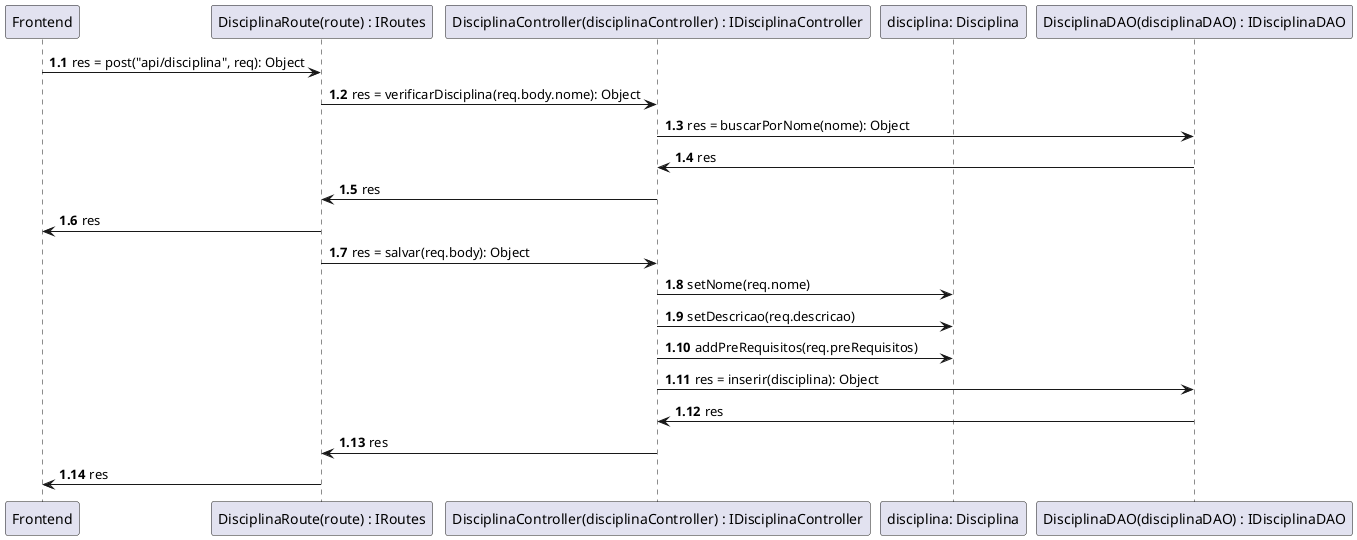 @startuml Diagrama de Sequencia

participant Frontend as Frontend
participant "DisciplinaRoute(route) : IRoutes" as Routes
participant "DisciplinaController(disciplinaController) : IDisciplinaController" as DisciplinaController
participant "disciplina: Disciplina" as Disciplina
participant "DisciplinaDAO(disciplinaDAO) : IDisciplinaDAO" as DisciplinaDAO

autonumber 1.1
' Verificar se a disciplina já existe
Frontend->Routes: res = post("api/disciplina", req): Object
Routes->DisciplinaController: res = verificarDisciplina(req.body.nome): Object
DisciplinaController->DisciplinaDAO: res = buscarPorNome(nome): Object
DisciplinaDAO->DisciplinaController: res
DisciplinaController->Routes: res
Routes->Frontend: res

' Armazenar disciplina
Routes -> DisciplinaController: res = salvar(req.body): Object
DisciplinaController->Disciplina: setNome(req.nome)
DisciplinaController->Disciplina: setDescricao(req.descricao)
DisciplinaController->Disciplina: addPreRequisitos(req.preRequisitos)
DisciplinaController->DisciplinaDAO: res = inserir(disciplina): Object
DisciplinaDAO->DisciplinaController: res
DisciplinaController->Routes: res
Routes->Frontend: res
